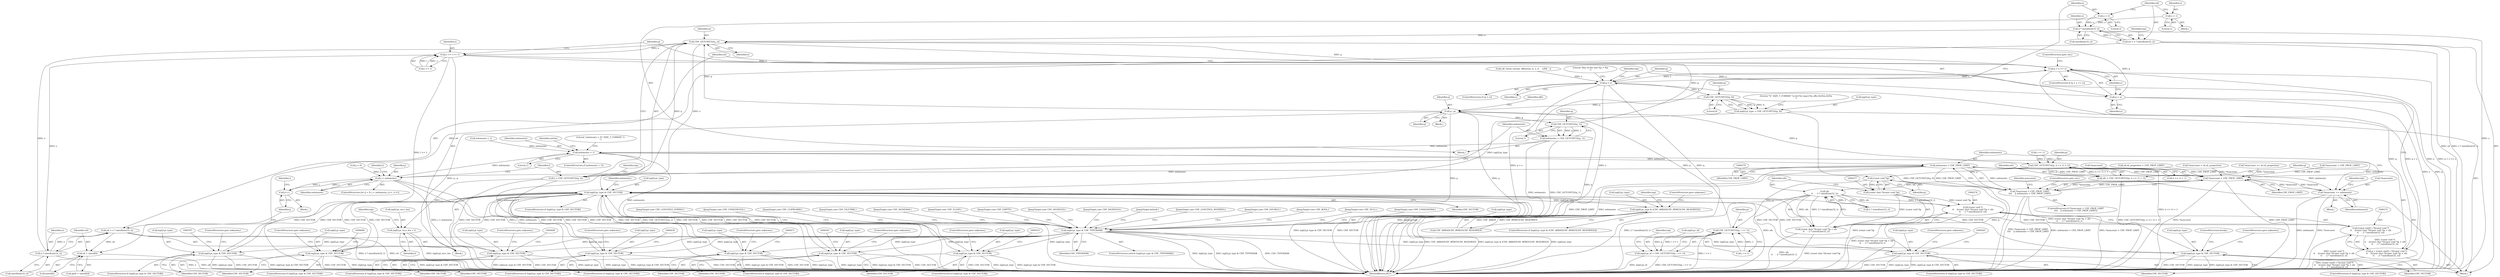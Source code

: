 digraph "0_file_1aec04dbf8a24b8a6ba64c4f74efa0628e36db0b@API" {
"1000368" [label="(Call,o * sizeof(uint32_t))"];
"1000355" [label="(Call,o = 2)"];
"1000363" [label="(Call,o = 1)"];
"1000366" [label="(Call,o4 = o * sizeof(uint32_t))"];
"1000728" [label="(Call,o4 + sizeof(l))"];
"1000701" [label="(Call,CDF_GETUINT32(q, o))"];
"1000699" [label="(Call,l = CDF_GETUINT32(q, o))"];
"1000704" [label="(Call,inp[i].pi_str.s_len = l)"];
"1000755" [label="(Call,o += l >> 1)"];
"1000761" [label="(Call,q + o >= e)"];
"1000288" [label="(Call,q > e)"];
"1000316" [label="(Call,CDF_GETUINT32(q, 0))"];
"1000310" [label="(Call,inp[i].pi_type = CDF_GETUINT32(q, 0))"];
"1000342" [label="(Call,inp[i].pi_type & CDF_VECTOR)"];
"1000373" [label="(Call,inp[i].pi_type & (CDF_ARRAY|CDF_BYREF|CDF_RESERVED))"];
"1000386" [label="(Call,inp[i].pi_type & CDF_TYPEMASK)"];
"1000399" [label="(Call,inp[i].pi_type & CDF_VECTOR)"];
"1000429" [label="(Call,inp[i].pi_type & CDF_VECTOR)"];
"1000462" [label="(Call,inp[i].pi_type & CDF_VECTOR)"];
"1000492" [label="(Call,inp[i].pi_type & CDF_VECTOR)"];
"1000524" [label="(Call,inp[i].pi_type & CDF_VECTOR)"];
"1000556" [label="(Call,inp[i].pi_type & CDF_VECTOR)"];
"1000597" [label="(Call,inp[i].pi_type & CDF_VECTOR)"];
"1000778" [label="(Call,inp[i].pi_type & CDF_VECTOR)"];
"1000810" [label="(Call,inp[i].pi_type & CDF_VECTOR)"];
"1000337" [label="(Call,q - p)"];
"1000262" [label="(Call,CDF_GETUINT32(p, (i << 1) + 1))"];
"1000260" [label="(Call,ofs = CDF_GETUINT32(p, (i << 1) + 1))"];
"1000281" [label="(Call,ofs\n\t\t    - 2 * sizeof(uint32_t))"];
"1000273" [label="(Call,(const void *)\n\t\t    ((const char *)(const void *)p + ofs\n\t\t    - 2 * sizeof(uint32_t)))"];
"1000271" [label="(Call,(const uint8_t *)(const void *)\n\t\t    ((const char *)(const void *)p + ofs\n\t\t    - 2 * sizeof(uint32_t)))"];
"1000269" [label="(Call,q = (const uint8_t *)(const void *)\n\t\t    ((const char *)(const void *)p + ofs\n\t\t    - 2 * sizeof(uint32_t)))"];
"1000275" [label="(Call,(const char *)(const void *)p + ofs\n\t\t    - 2 * sizeof(uint32_t))"];
"1000278" [label="(Call,(const void *)p)"];
"1000276" [label="(Call,(const char *)(const void *)p)"];
"1000305" [label="(Call,CDF_GETUINT32(p, i << 1))"];
"1000299" [label="(Call,inp[i].pi_id = CDF_GETUINT32(p, i << 1))"];
"1000352" [label="(Call,CDF_GETUINT32(q, 1))"];
"1000350" [label="(Call,nelements = CDF_GETUINT32(q, 1))"];
"1000641" [label="(Call,nelements > 1)"];
"1000658" [label="(Call,nelements > CDF_PROP_LIMIT)"];
"1000654" [label="(Call,*maxcount > CDF_PROP_LIMIT)"];
"1000653" [label="(Call,*maxcount > CDF_PROP_LIMIT\n\t\t\t\t    || nelements > CDF_PROP_LIMIT)"];
"1000662" [label="(Call,*maxcount += nelements)"];
"1000689" [label="(Call,j < nelements)"];
"1000693" [label="(Call,j++)"];
"1000762" [label="(Call,q + o)"];
"1000769" [label="(Call,o * sizeof(uint32_t))"];
"1000767" [label="(Call,o4 = o * sizeof(uint32_t))"];
"1000809" [label="(ControlStructure,if (inp[i].pi_type & CDF_VECTOR))"];
"1000769" [label="(Call,o * sizeof(uint32_t))"];
"1000310" [label="(Call,inp[i].pi_type = CDF_GETUINT32(q, 0))"];
"1000839" [label="(MethodReturn,RET)"];
"1000647" [label="(Identifier,nelem)"];
"1000318" [label="(Literal,0)"];
"1000349" [label="(Block,)"];
"1000811" [label="(Call,inp[i].pi_type)"];
"1000692" [label="(Block,)"];
"1000427" [label="(JumpTarget,case CDF_SIGNED32:)"];
"1000764" [label="(Identifier,o)"];
"1000177" [label="(Call,sh.sh_properties > CDF_PROP_LIMIT)"];
"1000686" [label="(Call,j = 0)"];
"1000321" [label="(Literal,\"%\" SIZE_T_FORMAT \"u) id=%x type=%x offs=0x%tx,0x%x\n\")"];
"1000761" [label="(Call,q + o >= e)"];
"1000524" [label="(Call,inp[i].pi_type & CDF_VECTOR)"];
"1000384" [label="(ControlStructure,goto unknown;)"];
"1000708" [label="(Identifier,inp)"];
"1000694" [label="(Identifier,j)"];
"1000337" [label="(Call,q - p)"];
"1000398" [label="(ControlStructure,if (inp[i].pi_type & CDF_VECTOR))"];
"1000683" [label="(Literal,\"nelements = %\" SIZE_T_FORMAT \"u\n\")"];
"1000728" [label="(Call,o4 + sizeof(l))"];
"1000264" [label="(Call,(i << 1) + 1)"];
"1000668" [label="(Identifier,inp)"];
"1000348" [label="(Identifier,CDF_VECTOR)"];
"1000596" [label="(ControlStructure,if (inp[i].pi_type & CDF_VECTOR))"];
"1000461" [label="(ControlStructure,if (inp[i].pi_type & CDF_VECTOR))"];
"1000354" [label="(Literal,1)"];
"1000343" [label="(Call,inp[i].pi_type)"];
"1000262" [label="(Call,CDF_GETUINT32(p, (i << 1) + 1))"];
"1000374" [label="(Call,inp[i].pi_type)"];
"1000556" [label="(Call,inp[i].pi_type & CDF_VECTOR)"];
"1000397" [label="(JumpTarget,case CDF_SIGNED16:)"];
"1000311" [label="(Call,inp[i].pi_type)"];
"1000557" [label="(Call,inp[i].pi_type)"];
"1000357" [label="(Literal,2)"];
"1000703" [label="(Identifier,o)"];
"1000818" [label="(ControlStructure,break;)"];
"1000306" [label="(Identifier,p)"];
"1000702" [label="(Identifier,q)"];
"1000313" [label="(Identifier,inp)"];
"1000211" [label="(Call,*maxcount = sh.sh_properties)"];
"1000663" [label="(Call,*maxcount)"];
"1000819" [label="(JumpTarget,default:)"];
"1000730" [label="(Call,sizeof(l))"];
"1000436" [label="(ControlStructure,goto unknown;)"];
"1000771" [label="(Call,sizeof(uint32_t))"];
"1000689" [label="(Call,j < nelements)"];
"1000639" [label="(JumpTarget,case CDF_LENGTH32_WSTRING:)"];
"1000238" [label="(Call,cdf_check_stream_offset(sst, h, e, 0, __LINE__))"];
"1000760" [label="(ControlStructure,if (q + o >= e))"];
"1000428" [label="(ControlStructure,if (inp[i].pi_type & CDF_VECTOR))"];
"1000696" [label="(Identifier,i)"];
"1000400" [label="(Call,inp[i].pi_type)"];
"1000352" [label="(Call,CDF_GETUINT32(q, 1))"];
"1000643" [label="(Literal,1)"];
"1000717" [label="(Identifier,inp)"];
"1000338" [label="(Identifier,q)"];
"1000392" [label="(Identifier,CDF_TYPEMASK)"];
"1000700" [label="(Identifier,l)"];
"1000595" [label="(JumpTarget,case CDF_DOUBLE:)"];
"1000817" [label="(ControlStructure,goto unknown;)"];
"1000644" [label="(Block,)"];
"1000369" [label="(Identifier,o)"];
"1000385" [label="(ControlStructure,switch (inp[i].pi_type & CDF_TYPEMASK))"];
"1000768" [label="(Identifier,o4)"];
"1000317" [label="(Identifier,q)"];
"1000459" [label="(JumpTarget,case CDF_BOOL:)"];
"1000493" [label="(Call,inp[i].pi_type)"];
"1000203" [label="(Call,*maxcount += sh.sh_properties)"];
"1000697" [label="(Block,)"];
"1000774" [label="(Identifier,i)"];
"1000405" [label="(Identifier,CDF_VECTOR)"];
"1000394" [label="(JumpTarget,case CDF_NULL:)"];
"1000491" [label="(ControlStructure,if (inp[i].pi_type & CDF_VECTOR))"];
"1000294" [label="(Literal,\"Ran of the end %p > %p\n\")"];
"1000604" [label="(ControlStructure,goto unknown;)"];
"1000269" [label="(Call,q = (const uint8_t *)(const void *)\n\t\t    ((const char *)(const void *)p + ofs\n\t\t    - 2 * sizeof(uint32_t)))"];
"1000699" [label="(Call,l = CDF_GETUINT32(q, o))"];
"1000265" [label="(Call,i << 1)"];
"1000258" [label="(Block,)"];
"1000302" [label="(Identifier,inp)"];
"1000350" [label="(Call,nelements = CDF_GETUINT32(q, 1))"];
"1000360" [label="(Call,nelements = 1)"];
"1000339" [label="(Identifier,p)"];
"1000356" [label="(Identifier,o)"];
"1000370" [label="(Call,sizeof(uint32_t))"];
"1000530" [label="(Identifier,CDF_VECTOR)"];
"1000522" [label="(JumpTarget,case CDF_UNSIGNED64:)"];
"1000387" [label="(Call,inp[i].pi_type)"];
"1000691" [label="(Identifier,nelements)"];
"1000712" [label="(Identifier,l)"];
"1000659" [label="(Identifier,nelements)"];
"1000300" [label="(Call,inp[i].pi_id)"];
"1000288" [label="(Call,q > e)"];
"1000755" [label="(Call,o += l >> 1)"];
"1000373" [label="(Call,inp[i].pi_type & (CDF_ARRAY|CDF_BYREF|CDF_RESERVED))"];
"1000468" [label="(Identifier,CDF_VECTOR)"];
"1000361" [label="(Identifier,nelements)"];
"1000598" [label="(Call,inp[i].pi_type)"];
"1000638" [label="(JumpTarget,case CDF_LENGTH32_STRING:)"];
"1000353" [label="(Identifier,q)"];
"1000275" [label="(Call,(const char *)(const void *)p + ofs\n\t\t    - 2 * sizeof(uint32_t))"];
"1000660" [label="(Identifier,CDF_PROP_LIMIT)"];
"1000767" [label="(Call,o4 = o * sizeof(uint32_t))"];
"1000368" [label="(Call,o * sizeof(uint32_t))"];
"1000523" [label="(ControlStructure,if (inp[i].pi_type & CDF_VECTOR))"];
"1000770" [label="(Identifier,o)"];
"1000765" [label="(Identifier,e)"];
"1000386" [label="(Call,inp[i].pi_type & CDF_TYPEMASK)"];
"1000287" [label="(ControlStructure,if (q > e))"];
"1000661" [label="(ControlStructure,goto out;)"];
"1000376" [label="(Identifier,inp)"];
"1000399" [label="(Call,inp[i].pi_type & CDF_VECTOR)"];
"1000653" [label="(Call,*maxcount > CDF_PROP_LIMIT\n\t\t\t\t    || nelements > CDF_PROP_LIMIT)"];
"1000460" [label="(JumpTarget,case CDF_UNSIGNED32:)"];
"1000531" [label="(ControlStructure,goto unknown;)"];
"1000808" [label="(JumpTarget,case CDF_CLIPBOARD:)"];
"1000336" [label="(Block,)"];
"1000263" [label="(Identifier,p)"];
"1000693" [label="(Call,j++)"];
"1000563" [label="(ControlStructure,goto unknown;)"];
"1000701" [label="(Call,CDF_GETUINT32(q, o))"];
"1000342" [label="(Call,inp[i].pi_type & CDF_VECTOR)"];
"1000785" [label="(ControlStructure,goto unknown;)"];
"1000283" [label="(Call,2 * sizeof(uint32_t))"];
"1000281" [label="(Call,ofs\n\t\t    - 2 * sizeof(uint32_t))"];
"1000654" [label="(Call,*maxcount > CDF_PROP_LIMIT)"];
"1000367" [label="(Identifier,o4)"];
"1000463" [label="(Call,inp[i].pi_type)"];
"1000555" [label="(ControlStructure,if (inp[i].pi_type & CDF_VECTOR))"];
"1000777" [label="(ControlStructure,if (inp[i].pi_type & CDF_VECTOR))"];
"1000261" [label="(Identifier,ofs)"];
"1000359" [label="(Block,)"];
"1000366" [label="(Call,o4 = o * sizeof(uint32_t))"];
"1000276" [label="(Call,(const char *)(const void *)p)"];
"1000355" [label="(Call,o = 2)"];
"1000658" [label="(Call,nelements > CDF_PROP_LIMIT)"];
"1000389" [label="(Identifier,inp)"];
"1000776" [label="(JumpTarget,case CDF_FILETIME:)"];
"1000273" [label="(Call,(const void *)\n\t\t    ((const char *)(const void *)p + ofs\n\t\t    - 2 * sizeof(uint32_t)))"];
"1000341" [label="(ControlStructure,if (inp[i].pi_type & CDF_VECTOR))"];
"1000763" [label="(Identifier,q)"];
"1000462" [label="(Call,inp[i].pi_type & CDF_VECTOR)"];
"1000299" [label="(Call,inp[i].pi_id = CDF_GETUINT32(p, i << 1))"];
"1000766" [label="(ControlStructure,goto out;)"];
"1000729" [label="(Identifier,o4)"];
"1000316" [label="(Call,CDF_GETUINT32(q, 0))"];
"1000603" [label="(Identifier,CDF_VECTOR)"];
"1000756" [label="(Identifier,o)"];
"1000430" [label="(Call,inp[i].pi_type)"];
"1000271" [label="(Call,(const uint8_t *)(const void *)\n\t\t    ((const char *)(const void *)p + ofs\n\t\t    - 2 * sizeof(uint32_t)))"];
"1000290" [label="(Identifier,e)"];
"1000816" [label="(Identifier,CDF_VECTOR)"];
"1000641" [label="(Call,nelements > 1)"];
"1000525" [label="(Call,inp[i].pi_type)"];
"1000364" [label="(Identifier,o)"];
"1000705" [label="(Call,inp[i].pi_str.s_len)"];
"1000278" [label="(Call,(const void *)p)"];
"1000429" [label="(Call,inp[i].pi_type & CDF_VECTOR)"];
"1000657" [label="(Identifier,CDF_PROP_LIMIT)"];
"1000652" [label="(ControlStructure,if (*maxcount > CDF_PROP_LIMIT\n\t\t\t\t    || nelements > CDF_PROP_LIMIT))"];
"1000704" [label="(Call,inp[i].pi_str.s_len = l)"];
"1000784" [label="(Identifier,CDF_VECTOR)"];
"1000365" [label="(Literal,1)"];
"1000280" [label="(Identifier,p)"];
"1000260" [label="(Call,ofs = CDF_GETUINT32(p, (i << 1) + 1))"];
"1000379" [label="(Call,CDF_ARRAY|CDF_BYREF|CDF_RESERVED)"];
"1000778" [label="(Call,inp[i].pi_type & CDF_VECTOR)"];
"1000435" [label="(Identifier,CDF_VECTOR)"];
"1000498" [label="(Identifier,CDF_VECTOR)"];
"1000305" [label="(Call,CDF_GETUINT32(p, i << 1))"];
"1000685" [label="(ControlStructure,for (j = 0; j < nelements; j++, i++))"];
"1000779" [label="(Call,inp[i].pi_type)"];
"1000372" [label="(ControlStructure,if (inp[i].pi_type & (CDF_ARRAY|CDF_BYREF|CDF_RESERVED)))"];
"1000757" [label="(Call,l >> 1)"];
"1000492" [label="(Call,inp[i].pi_type & CDF_VECTOR)"];
"1000406" [label="(ControlStructure,goto unknown;)"];
"1000499" [label="(ControlStructure,goto unknown;)"];
"1000340" [label="(Identifier,offs)"];
"1000270" [label="(Identifier,q)"];
"1000640" [label="(ControlStructure,if (nelements > 1))"];
"1000198" [label="(Call,*maxcount > CDF_PROP_LIMIT)"];
"1000351" [label="(Identifier,nelements)"];
"1000490" [label="(JumpTarget,case CDF_SIGNED64:)"];
"1000554" [label="(JumpTarget,case CDF_FLOAT:)"];
"1000469" [label="(ControlStructure,goto unknown;)"];
"1000665" [label="(Identifier,nelements)"];
"1000810" [label="(Call,inp[i].pi_type & CDF_VECTOR)"];
"1000762" [label="(Call,q + o)"];
"1000363" [label="(Call,o = 1)"];
"1000307" [label="(Call,i << 1)"];
"1000562" [label="(Identifier,CDF_VECTOR)"];
"1000662" [label="(Call,*maxcount += nelements)"];
"1000642" [label="(Identifier,nelements)"];
"1000395" [label="(JumpTarget,case CDF_EMPTY:)"];
"1000597" [label="(Call,inp[i].pi_type & CDF_VECTOR)"];
"1000664" [label="(Identifier,maxcount)"];
"1000690" [label="(Identifier,j)"];
"1000289" [label="(Identifier,q)"];
"1000655" [label="(Call,*maxcount)"];
"1000726" [label="(Call,q[o4 + sizeof(l)])"];
"1000282" [label="(Identifier,ofs)"];
"1000368" -> "1000366"  [label="AST: "];
"1000368" -> "1000370"  [label="CFG: "];
"1000369" -> "1000368"  [label="AST: "];
"1000370" -> "1000368"  [label="AST: "];
"1000366" -> "1000368"  [label="CFG: "];
"1000368" -> "1000839"  [label="DDG: o"];
"1000368" -> "1000366"  [label="DDG: o"];
"1000355" -> "1000368"  [label="DDG: o"];
"1000363" -> "1000368"  [label="DDG: o"];
"1000368" -> "1000701"  [label="DDG: o"];
"1000355" -> "1000349"  [label="AST: "];
"1000355" -> "1000357"  [label="CFG: "];
"1000356" -> "1000355"  [label="AST: "];
"1000357" -> "1000355"  [label="AST: "];
"1000367" -> "1000355"  [label="CFG: "];
"1000363" -> "1000359"  [label="AST: "];
"1000363" -> "1000365"  [label="CFG: "];
"1000364" -> "1000363"  [label="AST: "];
"1000365" -> "1000363"  [label="AST: "];
"1000367" -> "1000363"  [label="CFG: "];
"1000366" -> "1000258"  [label="AST: "];
"1000367" -> "1000366"  [label="AST: "];
"1000376" -> "1000366"  [label="CFG: "];
"1000366" -> "1000839"  [label="DDG: o * sizeof(uint32_t)"];
"1000366" -> "1000839"  [label="DDG: o4"];
"1000366" -> "1000728"  [label="DDG: o4"];
"1000728" -> "1000726"  [label="AST: "];
"1000728" -> "1000730"  [label="CFG: "];
"1000729" -> "1000728"  [label="AST: "];
"1000730" -> "1000728"  [label="AST: "];
"1000726" -> "1000728"  [label="CFG: "];
"1000728" -> "1000839"  [label="DDG: o4"];
"1000767" -> "1000728"  [label="DDG: o4"];
"1000701" -> "1000699"  [label="AST: "];
"1000701" -> "1000703"  [label="CFG: "];
"1000702" -> "1000701"  [label="AST: "];
"1000703" -> "1000701"  [label="AST: "];
"1000699" -> "1000701"  [label="CFG: "];
"1000701" -> "1000699"  [label="DDG: q"];
"1000701" -> "1000699"  [label="DDG: o"];
"1000352" -> "1000701"  [label="DDG: q"];
"1000337" -> "1000701"  [label="DDG: q"];
"1000769" -> "1000701"  [label="DDG: o"];
"1000701" -> "1000755"  [label="DDG: o"];
"1000701" -> "1000761"  [label="DDG: q"];
"1000701" -> "1000762"  [label="DDG: q"];
"1000699" -> "1000697"  [label="AST: "];
"1000700" -> "1000699"  [label="AST: "];
"1000708" -> "1000699"  [label="CFG: "];
"1000699" -> "1000839"  [label="DDG: CDF_GETUINT32(q, o)"];
"1000699" -> "1000704"  [label="DDG: l"];
"1000704" -> "1000697"  [label="AST: "];
"1000704" -> "1000712"  [label="CFG: "];
"1000705" -> "1000704"  [label="AST: "];
"1000712" -> "1000704"  [label="AST: "];
"1000717" -> "1000704"  [label="CFG: "];
"1000704" -> "1000839"  [label="DDG: inp[i].pi_str.s_len"];
"1000755" -> "1000697"  [label="AST: "];
"1000755" -> "1000757"  [label="CFG: "];
"1000756" -> "1000755"  [label="AST: "];
"1000757" -> "1000755"  [label="AST: "];
"1000763" -> "1000755"  [label="CFG: "];
"1000755" -> "1000839"  [label="DDG: l >> 1"];
"1000757" -> "1000755"  [label="DDG: l"];
"1000757" -> "1000755"  [label="DDG: 1"];
"1000755" -> "1000761"  [label="DDG: o"];
"1000755" -> "1000762"  [label="DDG: o"];
"1000755" -> "1000769"  [label="DDG: o"];
"1000761" -> "1000760"  [label="AST: "];
"1000761" -> "1000765"  [label="CFG: "];
"1000762" -> "1000761"  [label="AST: "];
"1000765" -> "1000761"  [label="AST: "];
"1000766" -> "1000761"  [label="CFG: "];
"1000768" -> "1000761"  [label="CFG: "];
"1000761" -> "1000839"  [label="DDG: q + o"];
"1000761" -> "1000839"  [label="DDG: e"];
"1000761" -> "1000839"  [label="DDG: q + o >= e"];
"1000761" -> "1000288"  [label="DDG: e"];
"1000288" -> "1000761"  [label="DDG: e"];
"1000288" -> "1000287"  [label="AST: "];
"1000288" -> "1000290"  [label="CFG: "];
"1000289" -> "1000288"  [label="AST: "];
"1000290" -> "1000288"  [label="AST: "];
"1000294" -> "1000288"  [label="CFG: "];
"1000302" -> "1000288"  [label="CFG: "];
"1000288" -> "1000839"  [label="DDG: e"];
"1000288" -> "1000839"  [label="DDG: q"];
"1000288" -> "1000839"  [label="DDG: q > e"];
"1000269" -> "1000288"  [label="DDG: q"];
"1000238" -> "1000288"  [label="DDG: e"];
"1000288" -> "1000316"  [label="DDG: q"];
"1000316" -> "1000310"  [label="AST: "];
"1000316" -> "1000318"  [label="CFG: "];
"1000317" -> "1000316"  [label="AST: "];
"1000318" -> "1000316"  [label="AST: "];
"1000310" -> "1000316"  [label="CFG: "];
"1000316" -> "1000310"  [label="DDG: q"];
"1000316" -> "1000310"  [label="DDG: 0"];
"1000316" -> "1000337"  [label="DDG: q"];
"1000310" -> "1000258"  [label="AST: "];
"1000311" -> "1000310"  [label="AST: "];
"1000321" -> "1000310"  [label="CFG: "];
"1000310" -> "1000839"  [label="DDG: CDF_GETUINT32(q, 0)"];
"1000310" -> "1000342"  [label="DDG: inp[i].pi_type"];
"1000342" -> "1000341"  [label="AST: "];
"1000342" -> "1000348"  [label="CFG: "];
"1000343" -> "1000342"  [label="AST: "];
"1000348" -> "1000342"  [label="AST: "];
"1000351" -> "1000342"  [label="CFG: "];
"1000361" -> "1000342"  [label="CFG: "];
"1000342" -> "1000839"  [label="DDG: CDF_VECTOR"];
"1000342" -> "1000839"  [label="DDG: inp[i].pi_type & CDF_VECTOR"];
"1000810" -> "1000342"  [label="DDG: CDF_VECTOR"];
"1000399" -> "1000342"  [label="DDG: CDF_VECTOR"];
"1000556" -> "1000342"  [label="DDG: CDF_VECTOR"];
"1000492" -> "1000342"  [label="DDG: CDF_VECTOR"];
"1000462" -> "1000342"  [label="DDG: CDF_VECTOR"];
"1000778" -> "1000342"  [label="DDG: CDF_VECTOR"];
"1000524" -> "1000342"  [label="DDG: CDF_VECTOR"];
"1000429" -> "1000342"  [label="DDG: CDF_VECTOR"];
"1000597" -> "1000342"  [label="DDG: CDF_VECTOR"];
"1000342" -> "1000373"  [label="DDG: inp[i].pi_type"];
"1000342" -> "1000399"  [label="DDG: CDF_VECTOR"];
"1000342" -> "1000429"  [label="DDG: CDF_VECTOR"];
"1000342" -> "1000462"  [label="DDG: CDF_VECTOR"];
"1000342" -> "1000492"  [label="DDG: CDF_VECTOR"];
"1000342" -> "1000524"  [label="DDG: CDF_VECTOR"];
"1000342" -> "1000556"  [label="DDG: CDF_VECTOR"];
"1000342" -> "1000597"  [label="DDG: CDF_VECTOR"];
"1000342" -> "1000778"  [label="DDG: CDF_VECTOR"];
"1000342" -> "1000810"  [label="DDG: CDF_VECTOR"];
"1000373" -> "1000372"  [label="AST: "];
"1000373" -> "1000379"  [label="CFG: "];
"1000374" -> "1000373"  [label="AST: "];
"1000379" -> "1000373"  [label="AST: "];
"1000384" -> "1000373"  [label="CFG: "];
"1000389" -> "1000373"  [label="CFG: "];
"1000373" -> "1000839"  [label="DDG: CDF_ARRAY|CDF_BYREF|CDF_RESERVED"];
"1000373" -> "1000839"  [label="DDG: inp[i].pi_type & (CDF_ARRAY|CDF_BYREF|CDF_RESERVED)"];
"1000373" -> "1000839"  [label="DDG: inp[i].pi_type"];
"1000379" -> "1000373"  [label="DDG: CDF_ARRAY"];
"1000379" -> "1000373"  [label="DDG: CDF_BYREF|CDF_RESERVED"];
"1000373" -> "1000386"  [label="DDG: inp[i].pi_type"];
"1000386" -> "1000385"  [label="AST: "];
"1000386" -> "1000392"  [label="CFG: "];
"1000387" -> "1000386"  [label="AST: "];
"1000392" -> "1000386"  [label="AST: "];
"1000394" -> "1000386"  [label="CFG: "];
"1000395" -> "1000386"  [label="CFG: "];
"1000397" -> "1000386"  [label="CFG: "];
"1000427" -> "1000386"  [label="CFG: "];
"1000459" -> "1000386"  [label="CFG: "];
"1000460" -> "1000386"  [label="CFG: "];
"1000490" -> "1000386"  [label="CFG: "];
"1000522" -> "1000386"  [label="CFG: "];
"1000554" -> "1000386"  [label="CFG: "];
"1000595" -> "1000386"  [label="CFG: "];
"1000638" -> "1000386"  [label="CFG: "];
"1000639" -> "1000386"  [label="CFG: "];
"1000776" -> "1000386"  [label="CFG: "];
"1000808" -> "1000386"  [label="CFG: "];
"1000819" -> "1000386"  [label="CFG: "];
"1000386" -> "1000839"  [label="DDG: CDF_TYPEMASK"];
"1000386" -> "1000839"  [label="DDG: inp[i].pi_type"];
"1000386" -> "1000839"  [label="DDG: inp[i].pi_type & CDF_TYPEMASK"];
"1000386" -> "1000399"  [label="DDG: inp[i].pi_type"];
"1000386" -> "1000429"  [label="DDG: inp[i].pi_type"];
"1000386" -> "1000462"  [label="DDG: inp[i].pi_type"];
"1000386" -> "1000492"  [label="DDG: inp[i].pi_type"];
"1000386" -> "1000524"  [label="DDG: inp[i].pi_type"];
"1000386" -> "1000556"  [label="DDG: inp[i].pi_type"];
"1000386" -> "1000597"  [label="DDG: inp[i].pi_type"];
"1000386" -> "1000778"  [label="DDG: inp[i].pi_type"];
"1000386" -> "1000810"  [label="DDG: inp[i].pi_type"];
"1000399" -> "1000398"  [label="AST: "];
"1000399" -> "1000405"  [label="CFG: "];
"1000400" -> "1000399"  [label="AST: "];
"1000405" -> "1000399"  [label="AST: "];
"1000406" -> "1000399"  [label="CFG: "];
"1000408" -> "1000399"  [label="CFG: "];
"1000399" -> "1000839"  [label="DDG: CDF_VECTOR"];
"1000399" -> "1000839"  [label="DDG: inp[i].pi_type"];
"1000399" -> "1000839"  [label="DDG: inp[i].pi_type & CDF_VECTOR"];
"1000429" -> "1000428"  [label="AST: "];
"1000429" -> "1000435"  [label="CFG: "];
"1000430" -> "1000429"  [label="AST: "];
"1000435" -> "1000429"  [label="AST: "];
"1000436" -> "1000429"  [label="CFG: "];
"1000438" -> "1000429"  [label="CFG: "];
"1000429" -> "1000839"  [label="DDG: CDF_VECTOR"];
"1000429" -> "1000839"  [label="DDG: inp[i].pi_type"];
"1000429" -> "1000839"  [label="DDG: inp[i].pi_type & CDF_VECTOR"];
"1000462" -> "1000461"  [label="AST: "];
"1000462" -> "1000468"  [label="CFG: "];
"1000463" -> "1000462"  [label="AST: "];
"1000468" -> "1000462"  [label="AST: "];
"1000469" -> "1000462"  [label="CFG: "];
"1000471" -> "1000462"  [label="CFG: "];
"1000462" -> "1000839"  [label="DDG: CDF_VECTOR"];
"1000462" -> "1000839"  [label="DDG: inp[i].pi_type"];
"1000462" -> "1000839"  [label="DDG: inp[i].pi_type & CDF_VECTOR"];
"1000492" -> "1000491"  [label="AST: "];
"1000492" -> "1000498"  [label="CFG: "];
"1000493" -> "1000492"  [label="AST: "];
"1000498" -> "1000492"  [label="AST: "];
"1000499" -> "1000492"  [label="CFG: "];
"1000501" -> "1000492"  [label="CFG: "];
"1000492" -> "1000839"  [label="DDG: CDF_VECTOR"];
"1000492" -> "1000839"  [label="DDG: inp[i].pi_type"];
"1000492" -> "1000839"  [label="DDG: inp[i].pi_type & CDF_VECTOR"];
"1000524" -> "1000523"  [label="AST: "];
"1000524" -> "1000530"  [label="CFG: "];
"1000525" -> "1000524"  [label="AST: "];
"1000530" -> "1000524"  [label="AST: "];
"1000531" -> "1000524"  [label="CFG: "];
"1000533" -> "1000524"  [label="CFG: "];
"1000524" -> "1000839"  [label="DDG: inp[i].pi_type"];
"1000524" -> "1000839"  [label="DDG: inp[i].pi_type & CDF_VECTOR"];
"1000524" -> "1000839"  [label="DDG: CDF_VECTOR"];
"1000556" -> "1000555"  [label="AST: "];
"1000556" -> "1000562"  [label="CFG: "];
"1000557" -> "1000556"  [label="AST: "];
"1000562" -> "1000556"  [label="AST: "];
"1000563" -> "1000556"  [label="CFG: "];
"1000565" -> "1000556"  [label="CFG: "];
"1000556" -> "1000839"  [label="DDG: CDF_VECTOR"];
"1000556" -> "1000839"  [label="DDG: inp[i].pi_type"];
"1000556" -> "1000839"  [label="DDG: inp[i].pi_type & CDF_VECTOR"];
"1000597" -> "1000596"  [label="AST: "];
"1000597" -> "1000603"  [label="CFG: "];
"1000598" -> "1000597"  [label="AST: "];
"1000603" -> "1000597"  [label="AST: "];
"1000604" -> "1000597"  [label="CFG: "];
"1000606" -> "1000597"  [label="CFG: "];
"1000597" -> "1000839"  [label="DDG: inp[i].pi_type"];
"1000597" -> "1000839"  [label="DDG: inp[i].pi_type & CDF_VECTOR"];
"1000597" -> "1000839"  [label="DDG: CDF_VECTOR"];
"1000778" -> "1000777"  [label="AST: "];
"1000778" -> "1000784"  [label="CFG: "];
"1000779" -> "1000778"  [label="AST: "];
"1000784" -> "1000778"  [label="AST: "];
"1000785" -> "1000778"  [label="CFG: "];
"1000787" -> "1000778"  [label="CFG: "];
"1000778" -> "1000839"  [label="DDG: CDF_VECTOR"];
"1000778" -> "1000839"  [label="DDG: inp[i].pi_type & CDF_VECTOR"];
"1000778" -> "1000839"  [label="DDG: inp[i].pi_type"];
"1000810" -> "1000809"  [label="AST: "];
"1000810" -> "1000816"  [label="CFG: "];
"1000811" -> "1000810"  [label="AST: "];
"1000816" -> "1000810"  [label="AST: "];
"1000817" -> "1000810"  [label="CFG: "];
"1000818" -> "1000810"  [label="CFG: "];
"1000810" -> "1000839"  [label="DDG: inp[i].pi_type & CDF_VECTOR"];
"1000810" -> "1000839"  [label="DDG: CDF_VECTOR"];
"1000810" -> "1000839"  [label="DDG: inp[i].pi_type"];
"1000337" -> "1000336"  [label="AST: "];
"1000337" -> "1000339"  [label="CFG: "];
"1000338" -> "1000337"  [label="AST: "];
"1000339" -> "1000337"  [label="AST: "];
"1000340" -> "1000337"  [label="CFG: "];
"1000337" -> "1000839"  [label="DDG: p"];
"1000337" -> "1000839"  [label="DDG: q"];
"1000337" -> "1000839"  [label="DDG: q - p"];
"1000337" -> "1000262"  [label="DDG: p"];
"1000305" -> "1000337"  [label="DDG: p"];
"1000337" -> "1000352"  [label="DDG: q"];
"1000262" -> "1000260"  [label="AST: "];
"1000262" -> "1000264"  [label="CFG: "];
"1000263" -> "1000262"  [label="AST: "];
"1000264" -> "1000262"  [label="AST: "];
"1000260" -> "1000262"  [label="CFG: "];
"1000262" -> "1000839"  [label="DDG: (i << 1) + 1"];
"1000262" -> "1000260"  [label="DDG: p"];
"1000262" -> "1000260"  [label="DDG: (i << 1) + 1"];
"1000265" -> "1000262"  [label="DDG: i"];
"1000265" -> "1000262"  [label="DDG: 1"];
"1000262" -> "1000278"  [label="DDG: p"];
"1000260" -> "1000258"  [label="AST: "];
"1000261" -> "1000260"  [label="AST: "];
"1000270" -> "1000260"  [label="CFG: "];
"1000260" -> "1000839"  [label="DDG: CDF_GETUINT32(p, (i << 1) + 1)"];
"1000260" -> "1000281"  [label="DDG: ofs"];
"1000281" -> "1000275"  [label="AST: "];
"1000281" -> "1000283"  [label="CFG: "];
"1000282" -> "1000281"  [label="AST: "];
"1000283" -> "1000281"  [label="AST: "];
"1000275" -> "1000281"  [label="CFG: "];
"1000281" -> "1000839"  [label="DDG: ofs"];
"1000281" -> "1000839"  [label="DDG: 2 * sizeof(uint32_t)"];
"1000281" -> "1000273"  [label="DDG: ofs"];
"1000281" -> "1000273"  [label="DDG: 2 * sizeof(uint32_t)"];
"1000281" -> "1000275"  [label="DDG: ofs"];
"1000281" -> "1000275"  [label="DDG: 2 * sizeof(uint32_t)"];
"1000283" -> "1000281"  [label="DDG: 2"];
"1000273" -> "1000271"  [label="AST: "];
"1000273" -> "1000275"  [label="CFG: "];
"1000274" -> "1000273"  [label="AST: "];
"1000275" -> "1000273"  [label="AST: "];
"1000271" -> "1000273"  [label="CFG: "];
"1000273" -> "1000839"  [label="DDG: (const char *)(const void *)p + ofs\n\t\t    - 2 * sizeof(uint32_t)"];
"1000273" -> "1000271"  [label="DDG: (const char *)(const void *)p + ofs\n\t\t    - 2 * sizeof(uint32_t)"];
"1000276" -> "1000273"  [label="DDG: (const void *)p"];
"1000271" -> "1000269"  [label="AST: "];
"1000272" -> "1000271"  [label="AST: "];
"1000269" -> "1000271"  [label="CFG: "];
"1000271" -> "1000839"  [label="DDG: (const void *)\n\t\t    ((const char *)(const void *)p + ofs\n\t\t    - 2 * sizeof(uint32_t))"];
"1000271" -> "1000269"  [label="DDG: (const void *)\n\t\t    ((const char *)(const void *)p + ofs\n\t\t    - 2 * sizeof(uint32_t))"];
"1000269" -> "1000258"  [label="AST: "];
"1000270" -> "1000269"  [label="AST: "];
"1000289" -> "1000269"  [label="CFG: "];
"1000269" -> "1000839"  [label="DDG: (const uint8_t *)(const void *)\n\t\t    ((const char *)(const void *)p + ofs\n\t\t    - 2 * sizeof(uint32_t))"];
"1000276" -> "1000275"  [label="AST: "];
"1000275" -> "1000839"  [label="DDG: (const char *)(const void *)p"];
"1000275" -> "1000839"  [label="DDG: ofs\n\t\t    - 2 * sizeof(uint32_t)"];
"1000276" -> "1000275"  [label="DDG: (const void *)p"];
"1000278" -> "1000276"  [label="AST: "];
"1000278" -> "1000280"  [label="CFG: "];
"1000279" -> "1000278"  [label="AST: "];
"1000280" -> "1000278"  [label="AST: "];
"1000276" -> "1000278"  [label="CFG: "];
"1000278" -> "1000839"  [label="DDG: p"];
"1000278" -> "1000276"  [label="DDG: p"];
"1000278" -> "1000305"  [label="DDG: p"];
"1000277" -> "1000276"  [label="AST: "];
"1000282" -> "1000276"  [label="CFG: "];
"1000276" -> "1000839"  [label="DDG: (const void *)p"];
"1000305" -> "1000299"  [label="AST: "];
"1000305" -> "1000307"  [label="CFG: "];
"1000306" -> "1000305"  [label="AST: "];
"1000307" -> "1000305"  [label="AST: "];
"1000299" -> "1000305"  [label="CFG: "];
"1000305" -> "1000839"  [label="DDG: i << 1"];
"1000305" -> "1000299"  [label="DDG: p"];
"1000305" -> "1000299"  [label="DDG: i << 1"];
"1000307" -> "1000305"  [label="DDG: i"];
"1000307" -> "1000305"  [label="DDG: 1"];
"1000299" -> "1000258"  [label="AST: "];
"1000300" -> "1000299"  [label="AST: "];
"1000313" -> "1000299"  [label="CFG: "];
"1000299" -> "1000839"  [label="DDG: CDF_GETUINT32(p, i << 1)"];
"1000299" -> "1000839"  [label="DDG: inp[i].pi_id"];
"1000352" -> "1000350"  [label="AST: "];
"1000352" -> "1000354"  [label="CFG: "];
"1000353" -> "1000352"  [label="AST: "];
"1000354" -> "1000352"  [label="AST: "];
"1000350" -> "1000352"  [label="CFG: "];
"1000352" -> "1000839"  [label="DDG: q"];
"1000352" -> "1000350"  [label="DDG: q"];
"1000352" -> "1000350"  [label="DDG: 1"];
"1000350" -> "1000349"  [label="AST: "];
"1000351" -> "1000350"  [label="AST: "];
"1000356" -> "1000350"  [label="CFG: "];
"1000350" -> "1000839"  [label="DDG: nelements"];
"1000350" -> "1000839"  [label="DDG: CDF_GETUINT32(q, 1)"];
"1000350" -> "1000641"  [label="DDG: nelements"];
"1000641" -> "1000640"  [label="AST: "];
"1000641" -> "1000643"  [label="CFG: "];
"1000642" -> "1000641"  [label="AST: "];
"1000643" -> "1000641"  [label="AST: "];
"1000647" -> "1000641"  [label="CFG: "];
"1000683" -> "1000641"  [label="CFG: "];
"1000641" -> "1000839"  [label="DDG: nelements > 1"];
"1000641" -> "1000839"  [label="DDG: nelements"];
"1000360" -> "1000641"  [label="DDG: nelements"];
"1000641" -> "1000658"  [label="DDG: nelements"];
"1000641" -> "1000662"  [label="DDG: nelements"];
"1000641" -> "1000689"  [label="DDG: nelements"];
"1000658" -> "1000653"  [label="AST: "];
"1000658" -> "1000660"  [label="CFG: "];
"1000659" -> "1000658"  [label="AST: "];
"1000660" -> "1000658"  [label="AST: "];
"1000653" -> "1000658"  [label="CFG: "];
"1000658" -> "1000839"  [label="DDG: CDF_PROP_LIMIT"];
"1000658" -> "1000839"  [label="DDG: nelements"];
"1000658" -> "1000654"  [label="DDG: CDF_PROP_LIMIT"];
"1000658" -> "1000653"  [label="DDG: nelements"];
"1000658" -> "1000653"  [label="DDG: CDF_PROP_LIMIT"];
"1000654" -> "1000658"  [label="DDG: CDF_PROP_LIMIT"];
"1000658" -> "1000662"  [label="DDG: nelements"];
"1000658" -> "1000689"  [label="DDG: nelements"];
"1000654" -> "1000653"  [label="AST: "];
"1000654" -> "1000657"  [label="CFG: "];
"1000655" -> "1000654"  [label="AST: "];
"1000657" -> "1000654"  [label="AST: "];
"1000659" -> "1000654"  [label="CFG: "];
"1000653" -> "1000654"  [label="CFG: "];
"1000654" -> "1000839"  [label="DDG: *maxcount"];
"1000654" -> "1000839"  [label="DDG: CDF_PROP_LIMIT"];
"1000654" -> "1000653"  [label="DDG: *maxcount"];
"1000654" -> "1000653"  [label="DDG: CDF_PROP_LIMIT"];
"1000662" -> "1000654"  [label="DDG: *maxcount"];
"1000211" -> "1000654"  [label="DDG: *maxcount"];
"1000203" -> "1000654"  [label="DDG: *maxcount"];
"1000198" -> "1000654"  [label="DDG: CDF_PROP_LIMIT"];
"1000177" -> "1000654"  [label="DDG: CDF_PROP_LIMIT"];
"1000654" -> "1000662"  [label="DDG: *maxcount"];
"1000653" -> "1000652"  [label="AST: "];
"1000661" -> "1000653"  [label="CFG: "];
"1000664" -> "1000653"  [label="CFG: "];
"1000653" -> "1000839"  [label="DDG: *maxcount > CDF_PROP_LIMIT\n\t\t\t\t    || nelements > CDF_PROP_LIMIT"];
"1000653" -> "1000839"  [label="DDG: nelements > CDF_PROP_LIMIT"];
"1000653" -> "1000839"  [label="DDG: *maxcount > CDF_PROP_LIMIT"];
"1000662" -> "1000644"  [label="AST: "];
"1000662" -> "1000665"  [label="CFG: "];
"1000663" -> "1000662"  [label="AST: "];
"1000665" -> "1000662"  [label="AST: "];
"1000668" -> "1000662"  [label="CFG: "];
"1000662" -> "1000839"  [label="DDG: *maxcount"];
"1000662" -> "1000839"  [label="DDG: nelements"];
"1000689" -> "1000685"  [label="AST: "];
"1000689" -> "1000691"  [label="CFG: "];
"1000690" -> "1000689"  [label="AST: "];
"1000691" -> "1000689"  [label="AST: "];
"1000700" -> "1000689"  [label="CFG: "];
"1000774" -> "1000689"  [label="CFG: "];
"1000689" -> "1000839"  [label="DDG: j < nelements"];
"1000689" -> "1000839"  [label="DDG: j"];
"1000689" -> "1000839"  [label="DDG: nelements"];
"1000686" -> "1000689"  [label="DDG: j"];
"1000693" -> "1000689"  [label="DDG: j"];
"1000689" -> "1000693"  [label="DDG: j"];
"1000693" -> "1000692"  [label="AST: "];
"1000693" -> "1000694"  [label="CFG: "];
"1000694" -> "1000693"  [label="AST: "];
"1000696" -> "1000693"  [label="CFG: "];
"1000762" -> "1000764"  [label="CFG: "];
"1000763" -> "1000762"  [label="AST: "];
"1000764" -> "1000762"  [label="AST: "];
"1000765" -> "1000762"  [label="CFG: "];
"1000762" -> "1000839"  [label="DDG: q"];
"1000762" -> "1000839"  [label="DDG: o"];
"1000769" -> "1000767"  [label="AST: "];
"1000769" -> "1000771"  [label="CFG: "];
"1000770" -> "1000769"  [label="AST: "];
"1000771" -> "1000769"  [label="AST: "];
"1000767" -> "1000769"  [label="CFG: "];
"1000769" -> "1000839"  [label="DDG: o"];
"1000769" -> "1000767"  [label="DDG: o"];
"1000767" -> "1000697"  [label="AST: "];
"1000768" -> "1000767"  [label="AST: "];
"1000694" -> "1000767"  [label="CFG: "];
"1000767" -> "1000839"  [label="DDG: o * sizeof(uint32_t)"];
"1000767" -> "1000839"  [label="DDG: o4"];
}
